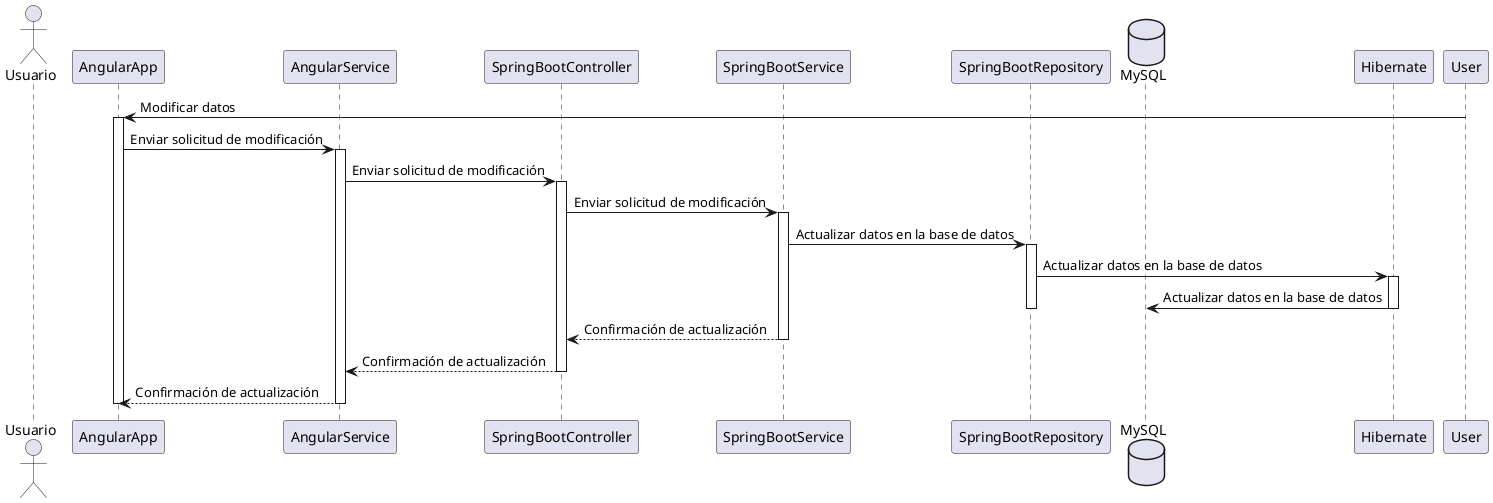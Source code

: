 @startuml

actor Usuario
participant AngularApp
participant AngularService
participant SpringBootController
participant SpringBootService
participant SpringBootRepository
database MySQL
participant Hibernate

User -> AngularApp: Modificar datos
activate AngularApp
AngularApp -> AngularService: Enviar solicitud de modificación
activate AngularService
AngularService -> SpringBootController: Enviar solicitud de modificación
activate SpringBootController
SpringBootController -> SpringBootService: Enviar solicitud de modificación
activate SpringBootService
SpringBootService -> SpringBootRepository: Actualizar datos en la base de datos
activate SpringBootRepository
SpringBootRepository -> Hibernate: Actualizar datos en la base de datos
activate Hibernate
Hibernate -> MySQL: Actualizar datos en la base de datos
deactivate Hibernate
deactivate SpringBootRepository
SpringBootService --> SpringBootController: Confirmación de actualización
deactivate SpringBootService
SpringBootController --> AngularService: Confirmación de actualización
deactivate SpringBootController
AngularService --> AngularApp: Confirmación de actualización
deactivate AngularService
deactivate AngularApp

@enduml
